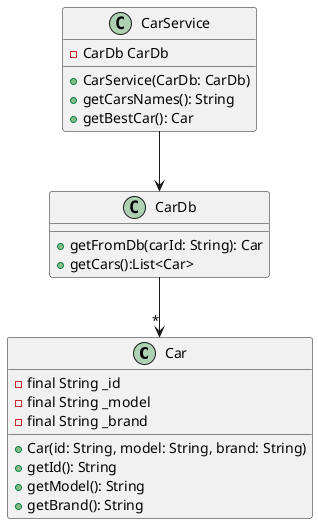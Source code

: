 @startuml

' New Architecture
class Car {
    - final String _id
    - final String _model
    - final String _brand
    + Car(id: String, model: String, brand: String)
    + getId(): String
    + getModel(): String
    + getBrand(): String
}

class CarDb {
    + getFromDb(carId: String): Car
    + getCars():List<Car> 
}

class CarService {
    - CarDb CarDb
    + CarService(CarDb: CarDb)
    + getCarsNames(): String
    + getBestCar(): Car
}


CarDb --> " *" Car
CarService --> CarDb

@enduml
